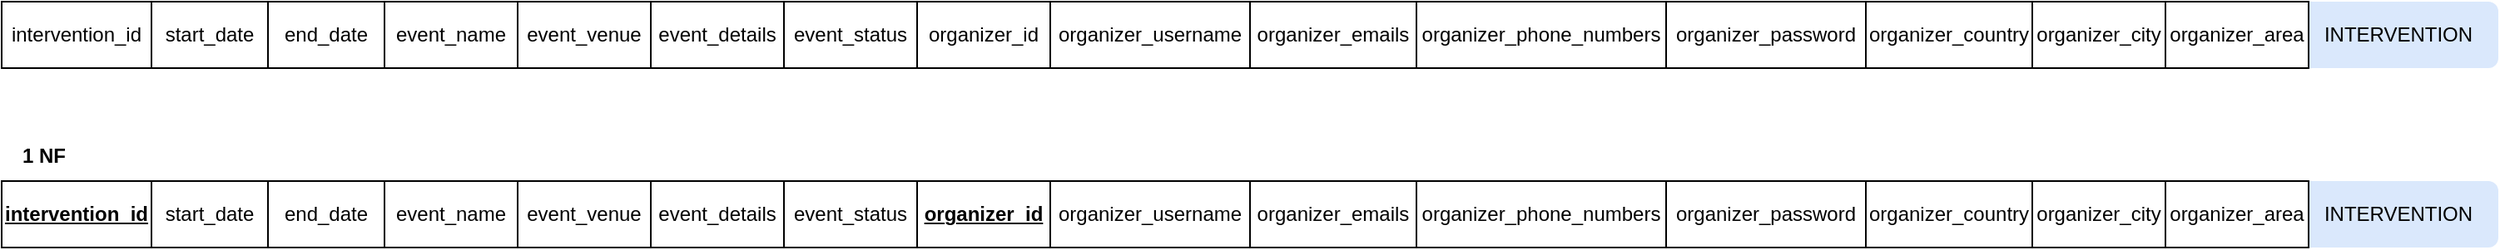 <mxfile version="24.2.3" type="github">
  <diagram name="Page-1" id="BUNKWT5Qqu0lzgFFmWvQ">
    <mxGraphModel dx="1282" dy="535" grid="1" gridSize="10" guides="1" tooltips="1" connect="1" arrows="1" fold="1" page="1" pageScale="1" pageWidth="1654" pageHeight="1169" math="0" shadow="0">
      <root>
        <mxCell id="0" />
        <mxCell id="1" parent="0" />
        <mxCell id="BMht20Ln3k7jBjvpvkgt-17" value="INTERVENTION" style="rounded=1;whiteSpace=wrap;html=1;fillColor=#dae8fc;strokeColor=none;" vertex="1" parent="1">
          <mxGeometry x="1430" y="90" width="120" height="40" as="geometry" />
        </mxCell>
        <mxCell id="BMht20Ln3k7jBjvpvkgt-1" value="intervention_id" style="rounded=0;whiteSpace=wrap;html=1;" vertex="1" parent="1">
          <mxGeometry x="50" y="90" width="90" height="40" as="geometry" />
        </mxCell>
        <mxCell id="BMht20Ln3k7jBjvpvkgt-2" value="start_date" style="rounded=0;whiteSpace=wrap;html=1;" vertex="1" parent="1">
          <mxGeometry x="140" y="90" width="70" height="40" as="geometry" />
        </mxCell>
        <mxCell id="BMht20Ln3k7jBjvpvkgt-3" value="end_date" style="rounded=0;whiteSpace=wrap;html=1;" vertex="1" parent="1">
          <mxGeometry x="210" y="90" width="70" height="40" as="geometry" />
        </mxCell>
        <mxCell id="BMht20Ln3k7jBjvpvkgt-4" value="event_name" style="rounded=0;whiteSpace=wrap;html=1;" vertex="1" parent="1">
          <mxGeometry x="280" y="90" width="80" height="40" as="geometry" />
        </mxCell>
        <mxCell id="BMht20Ln3k7jBjvpvkgt-5" value="event_venue" style="rounded=0;whiteSpace=wrap;html=1;" vertex="1" parent="1">
          <mxGeometry x="360" y="90" width="80" height="40" as="geometry" />
        </mxCell>
        <mxCell id="BMht20Ln3k7jBjvpvkgt-6" value="event_details" style="rounded=0;whiteSpace=wrap;html=1;" vertex="1" parent="1">
          <mxGeometry x="440" y="90" width="80" height="40" as="geometry" />
        </mxCell>
        <mxCell id="BMht20Ln3k7jBjvpvkgt-7" value="event_status" style="rounded=0;whiteSpace=wrap;html=1;" vertex="1" parent="1">
          <mxGeometry x="520" y="90" width="80" height="40" as="geometry" />
        </mxCell>
        <mxCell id="BMht20Ln3k7jBjvpvkgt-8" value="organizer_id" style="rounded=0;whiteSpace=wrap;html=1;" vertex="1" parent="1">
          <mxGeometry x="600" y="90" width="80" height="40" as="geometry" />
        </mxCell>
        <mxCell id="BMht20Ln3k7jBjvpvkgt-9" value="organizer_username" style="rounded=0;whiteSpace=wrap;html=1;" vertex="1" parent="1">
          <mxGeometry x="680" y="90" width="120" height="40" as="geometry" />
        </mxCell>
        <mxCell id="BMht20Ln3k7jBjvpvkgt-10" value="organizer_emails" style="rounded=0;whiteSpace=wrap;html=1;" vertex="1" parent="1">
          <mxGeometry x="800" y="90" width="100" height="40" as="geometry" />
        </mxCell>
        <mxCell id="BMht20Ln3k7jBjvpvkgt-11" value="organizer_phone_numbers" style="rounded=0;whiteSpace=wrap;html=1;" vertex="1" parent="1">
          <mxGeometry x="900" y="90" width="150" height="40" as="geometry" />
        </mxCell>
        <mxCell id="BMht20Ln3k7jBjvpvkgt-12" value="organizer_password" style="rounded=0;whiteSpace=wrap;html=1;" vertex="1" parent="1">
          <mxGeometry x="1050" y="90" width="120" height="40" as="geometry" />
        </mxCell>
        <mxCell id="BMht20Ln3k7jBjvpvkgt-13" value="organizer_country" style="rounded=0;whiteSpace=wrap;html=1;" vertex="1" parent="1">
          <mxGeometry x="1170" y="90" width="100" height="40" as="geometry" />
        </mxCell>
        <mxCell id="BMht20Ln3k7jBjvpvkgt-14" value="organizer_city" style="rounded=0;whiteSpace=wrap;html=1;" vertex="1" parent="1">
          <mxGeometry x="1270" y="90" width="80" height="40" as="geometry" />
        </mxCell>
        <mxCell id="BMht20Ln3k7jBjvpvkgt-15" value="organizer_area" style="rounded=0;whiteSpace=wrap;html=1;" vertex="1" parent="1">
          <mxGeometry x="1350" y="90" width="86" height="40" as="geometry" />
        </mxCell>
        <mxCell id="BMht20Ln3k7jBjvpvkgt-18" value="&lt;b&gt;1 NF&lt;/b&gt;" style="text;html=1;align=center;verticalAlign=middle;resizable=0;points=[];autosize=1;strokeColor=none;fillColor=none;" vertex="1" parent="1">
          <mxGeometry x="50" y="168" width="50" height="30" as="geometry" />
        </mxCell>
        <mxCell id="BMht20Ln3k7jBjvpvkgt-19" value="INTERVENTION" style="rounded=1;whiteSpace=wrap;html=1;fillColor=#dae8fc;strokeColor=none;" vertex="1" parent="1">
          <mxGeometry x="1430" y="198" width="120" height="40" as="geometry" />
        </mxCell>
        <mxCell id="BMht20Ln3k7jBjvpvkgt-20" value="intervention_id" style="rounded=0;whiteSpace=wrap;html=1;fontStyle=5" vertex="1" parent="1">
          <mxGeometry x="50" y="198" width="90" height="40" as="geometry" />
        </mxCell>
        <mxCell id="BMht20Ln3k7jBjvpvkgt-21" value="start_date" style="rounded=0;whiteSpace=wrap;html=1;" vertex="1" parent="1">
          <mxGeometry x="140" y="198" width="70" height="40" as="geometry" />
        </mxCell>
        <mxCell id="BMht20Ln3k7jBjvpvkgt-22" value="end_date" style="rounded=0;whiteSpace=wrap;html=1;" vertex="1" parent="1">
          <mxGeometry x="210" y="198" width="70" height="40" as="geometry" />
        </mxCell>
        <mxCell id="BMht20Ln3k7jBjvpvkgt-23" value="event_name" style="rounded=0;whiteSpace=wrap;html=1;" vertex="1" parent="1">
          <mxGeometry x="280" y="198" width="80" height="40" as="geometry" />
        </mxCell>
        <mxCell id="BMht20Ln3k7jBjvpvkgt-24" value="event_venue" style="rounded=0;whiteSpace=wrap;html=1;" vertex="1" parent="1">
          <mxGeometry x="360" y="198" width="80" height="40" as="geometry" />
        </mxCell>
        <mxCell id="BMht20Ln3k7jBjvpvkgt-25" value="event_details" style="rounded=0;whiteSpace=wrap;html=1;" vertex="1" parent="1">
          <mxGeometry x="440" y="198" width="80" height="40" as="geometry" />
        </mxCell>
        <mxCell id="BMht20Ln3k7jBjvpvkgt-26" value="event_status" style="rounded=0;whiteSpace=wrap;html=1;" vertex="1" parent="1">
          <mxGeometry x="520" y="198" width="80" height="40" as="geometry" />
        </mxCell>
        <mxCell id="BMht20Ln3k7jBjvpvkgt-27" value="organizer_id" style="rounded=0;whiteSpace=wrap;html=1;fontStyle=5" vertex="1" parent="1">
          <mxGeometry x="600" y="198" width="80" height="40" as="geometry" />
        </mxCell>
        <mxCell id="BMht20Ln3k7jBjvpvkgt-28" value="organizer_username" style="rounded=0;whiteSpace=wrap;html=1;" vertex="1" parent="1">
          <mxGeometry x="680" y="198" width="120" height="40" as="geometry" />
        </mxCell>
        <mxCell id="BMht20Ln3k7jBjvpvkgt-29" value="organizer_emails" style="rounded=0;whiteSpace=wrap;html=1;" vertex="1" parent="1">
          <mxGeometry x="800" y="198" width="100" height="40" as="geometry" />
        </mxCell>
        <mxCell id="BMht20Ln3k7jBjvpvkgt-30" value="organizer_phone_numbers" style="rounded=0;whiteSpace=wrap;html=1;" vertex="1" parent="1">
          <mxGeometry x="900" y="198" width="150" height="40" as="geometry" />
        </mxCell>
        <mxCell id="BMht20Ln3k7jBjvpvkgt-31" value="organizer_password" style="rounded=0;whiteSpace=wrap;html=1;" vertex="1" parent="1">
          <mxGeometry x="1050" y="198" width="120" height="40" as="geometry" />
        </mxCell>
        <mxCell id="BMht20Ln3k7jBjvpvkgt-32" value="organizer_country" style="rounded=0;whiteSpace=wrap;html=1;" vertex="1" parent="1">
          <mxGeometry x="1170" y="198" width="100" height="40" as="geometry" />
        </mxCell>
        <mxCell id="BMht20Ln3k7jBjvpvkgt-33" value="organizer_city" style="rounded=0;whiteSpace=wrap;html=1;" vertex="1" parent="1">
          <mxGeometry x="1270" y="198" width="80" height="40" as="geometry" />
        </mxCell>
        <mxCell id="BMht20Ln3k7jBjvpvkgt-34" value="organizer_area" style="rounded=0;whiteSpace=wrap;html=1;" vertex="1" parent="1">
          <mxGeometry x="1350" y="198" width="86" height="40" as="geometry" />
        </mxCell>
      </root>
    </mxGraphModel>
  </diagram>
</mxfile>
